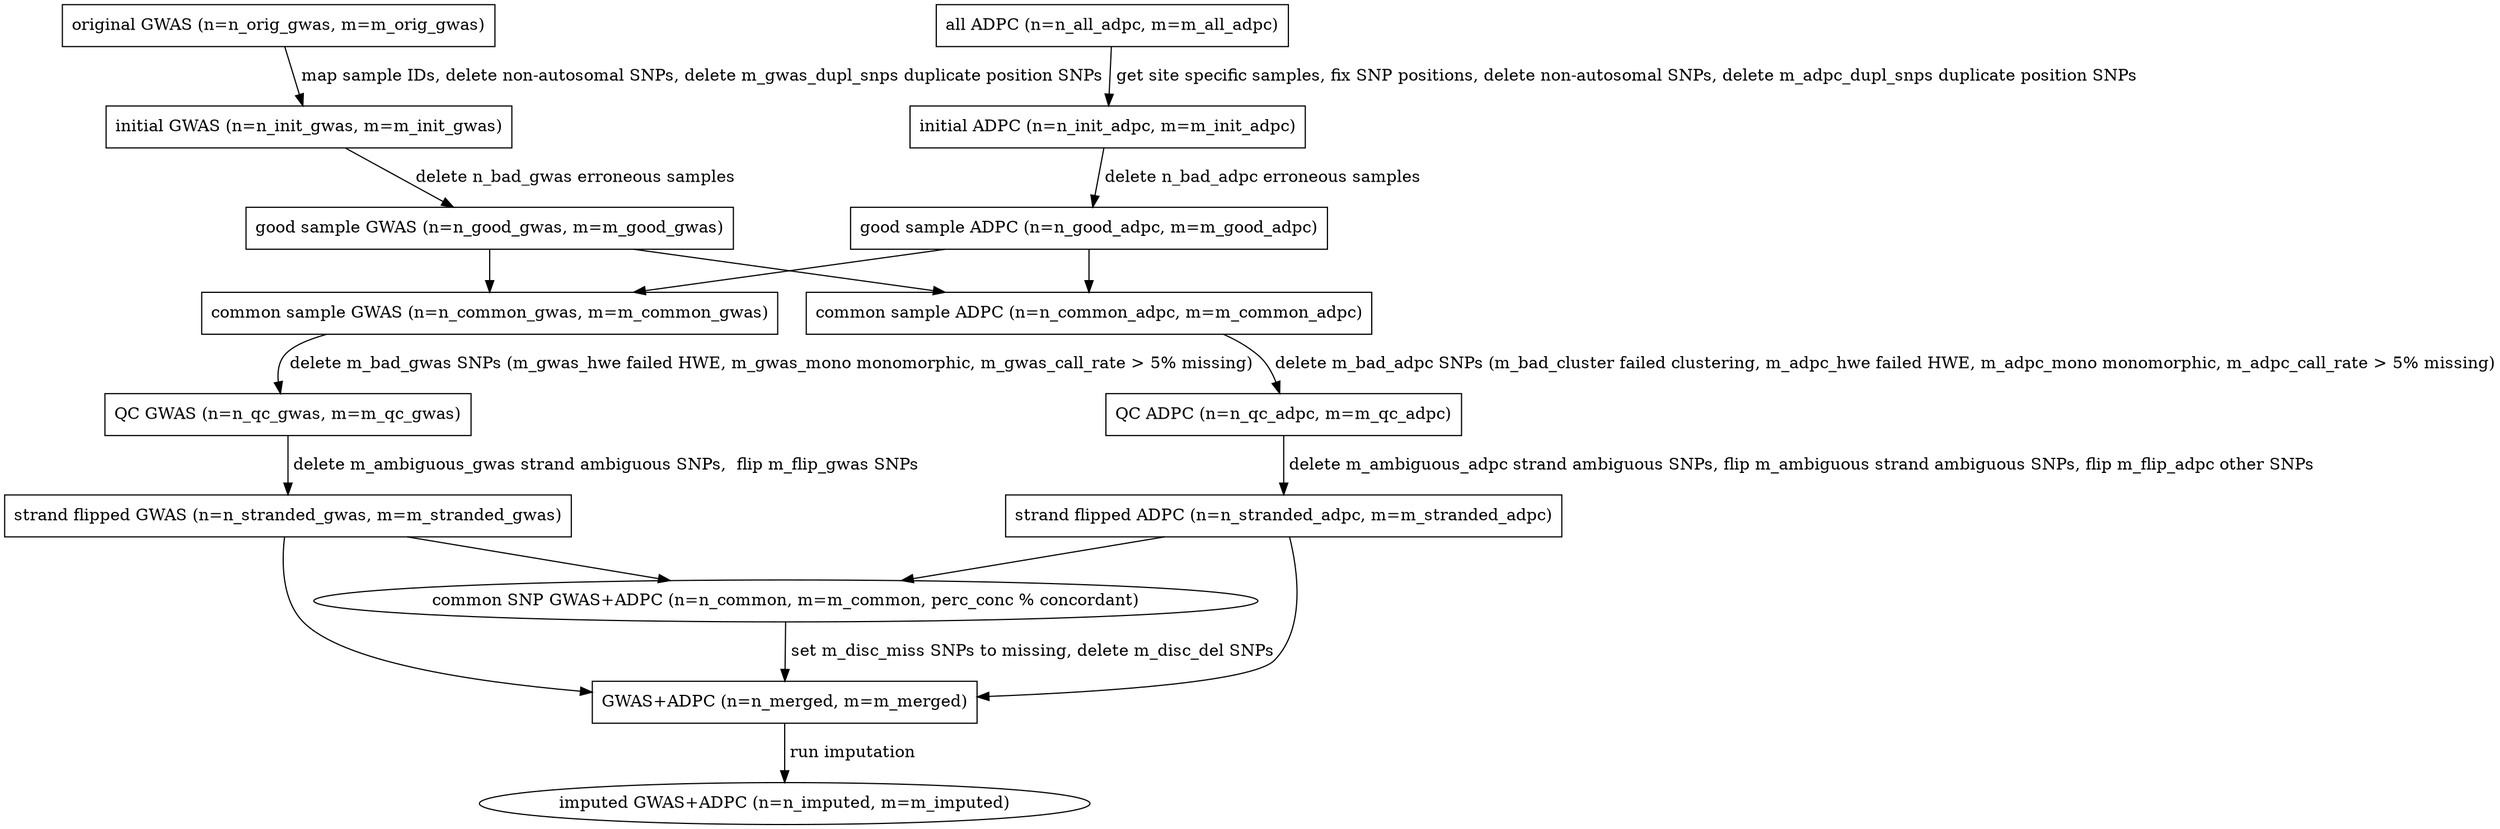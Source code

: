 #!dot
digraph {

    //Initial GWAS flow

    ORIG_GWAS [label="original GWAS (n=n_orig_gwas, m=m_orig_gwas)",
               shape=box] //params: n_orig_gwas, m_orig_gwas
    INIT_GWAS [label="initial GWAS (n=n_init_gwas, m=m_init_gwas)",
               shape=box] //params: n_init_gwas, m_init_gwas
    ORIG_GWAS -> INIT_GWAS [label= " map sample IDs, delete non-autosomal SNPs, delete m_gwas_dupl_snps duplicate position SNPs"];
                 //script: get_gwas_samples


    GOOD_GWAS [label="good sample GWAS (n=n_good_gwas, m=m_good_gwas)",
               shape=box] //params: n_good_gwas, m_good_gwas
    INIT_GWAS -> GOOD_GWAS [label=" delete n_bad_gwas erroneous samples"];
                //script: get_good_samples; params: n_bad_gwas

    COMMON_GWAS [label="common sample GWAS (n=n_common_gwas, m=m_common_gwas)",
                 shape=box] //params: n_common_gwas, m=m_common_gwas
    GOOD_GWAS -> COMMON_GWAS;
                 //script: get_common_samples

    QC_GWAS [label="QC GWAS (n=n_qc_gwas, m=m_qc_gwas)",
             shape=box] //params: n_qc_gwas, m=m_qc_gwas
    COMMON_GWAS -> QC_GWAS [label=" delete m_bad_gwas SNPs (m_gwas_hwe failed HWE, m_gwas_mono monomorphic, m_gwas_call_rate > 5% missing)"];
                //script: do_gwas_qc; params: m_bad_gwas
                //m (whatever subcategories removed)


    FLIPPED_GWAS [label="strand flipped GWAS (n=n_stranded_gwas, m=m_stranded_gwas)",
                  shape=box] //params: n_stranded_gwas, m_stranded_gwas
    QC_GWAS -> FLIPPED_GWAS [label=" delete m_ambiguous_gwas strand ambiguous SNPs,  flip m_flip_gwas SNPs"];
                 //script: flip_strands; params: m_flip_gwas, m_ambiguous_gwas


    //Initial ADPC flow

    ALL_ADPC [label="all ADPC (n=n_all_adpc, m=m_all_adpc)",
              shape=box] //params:n_all_adpc, m_all_adpc
    INIT_ADPC [label="initial ADPC (n=n_init_adpc, m=m_init_adpc)",
               shape=box] //params: n_init_adpc, m_init_adpc
    ALL_ADPC -> INIT_ADPC [label=" get site specific samples, fix SNP positions, delete non-autosomal SNPs, delete m_adpc_dupl_snps duplicate position SNPs"]
                //script: get_adpc_samples (site)


    GOOD_ADPC [label="good sample ADPC (n=n_good_adpc, m=m_good_adpc)",
               shape=box] //params: n_good_adpc, m_good_adpc
    INIT_ADPC -> GOOD_ADPC [label=" delete n_bad_adpc erroneous samples"];
                //script: get_good_samples; params: n_bad_adpc

    COMMON_ADPC [label="common sample ADPC (n=n_common_adpc, m=m_common_adpc)",
                 shape=box] //params: n_common_adpc, m=m_common_adpc
    GOOD_ADPC -> COMMON_ADPC;
                 //script: get_common_samples

    QC_ADPC [label="QC ADPC (n=n_qc_adpc, m=m_qc_adpc)",
             shape=box] //params: n_qc_adpc, m=m_qc_adpc
    COMMON_ADPC -> QC_ADPC [label=" delete m_bad_adpc SNPs (m_bad_cluster failed clustering, m_adpc_hwe failed HWE, m_adpc_mono monomorphic, m_adpc_call_rate > 5% missing)"];
                //script: do_adpc_qc; params: m_bad_adpc
                //m (whatever subcategories removed)
                //remember to also remove ACGT

    FLIPPED_ADPC [label="strand flipped ADPC (n=n_stranded_adpc, m=m_stranded_adpc)",
                  shape=box] //params: n_stranded_adpc, m_stranded_adpc
    QC_ADPC -> FLIPPED_ADPC [label=" delete m_ambiguous_adpc strand ambiguous SNPs, flip m_ambiguous strand ambiguous SNPs, flip m_flip_adpc other SNPs"];
                 //script: flip_strands; params: m_flip_adpc, m_ambiguous_adpc



    //GWAS + ADPC flows

    GOOD_ADPC -> COMMON_GWAS;
    GOOD_GWAS -> COMMON_ADPC;

    COMMON_SNP [label="common SNP GWAS+ADPC (n=n_common, m=m_common, perc_conc % concordant)",
                shape=ellipse] //params: n_common, m_common
    FLIPPED_GWAS -> COMMON_SNP; //script: get_common_snp_files
    FLIPPED_ADPC -> COMMON_SNP; //script: get_common_snp_files

    MERGED [label="GWAS+ADPC (n=n_merged, m=m_merged)",
            shape=box] //params: n_merged, m_merged
    COMMON_SNP -> MERGED [label= " set m_disc_miss SNPs to missing, delete m_disc_del SNPs"];
            //script: merge_adpc_gwas; params: m_disc_miss, m_disc_del
    FLIPPED_GWAS -> MERGED;
    FLIPPED_ADPC -> MERGED;

    IMPUTED [label="imputed GWAS+ADPC (n=n_imputed, m=m_imputed)"]
    MERGED -> IMPUTED [label=" run imputation"];
                //script:
}
